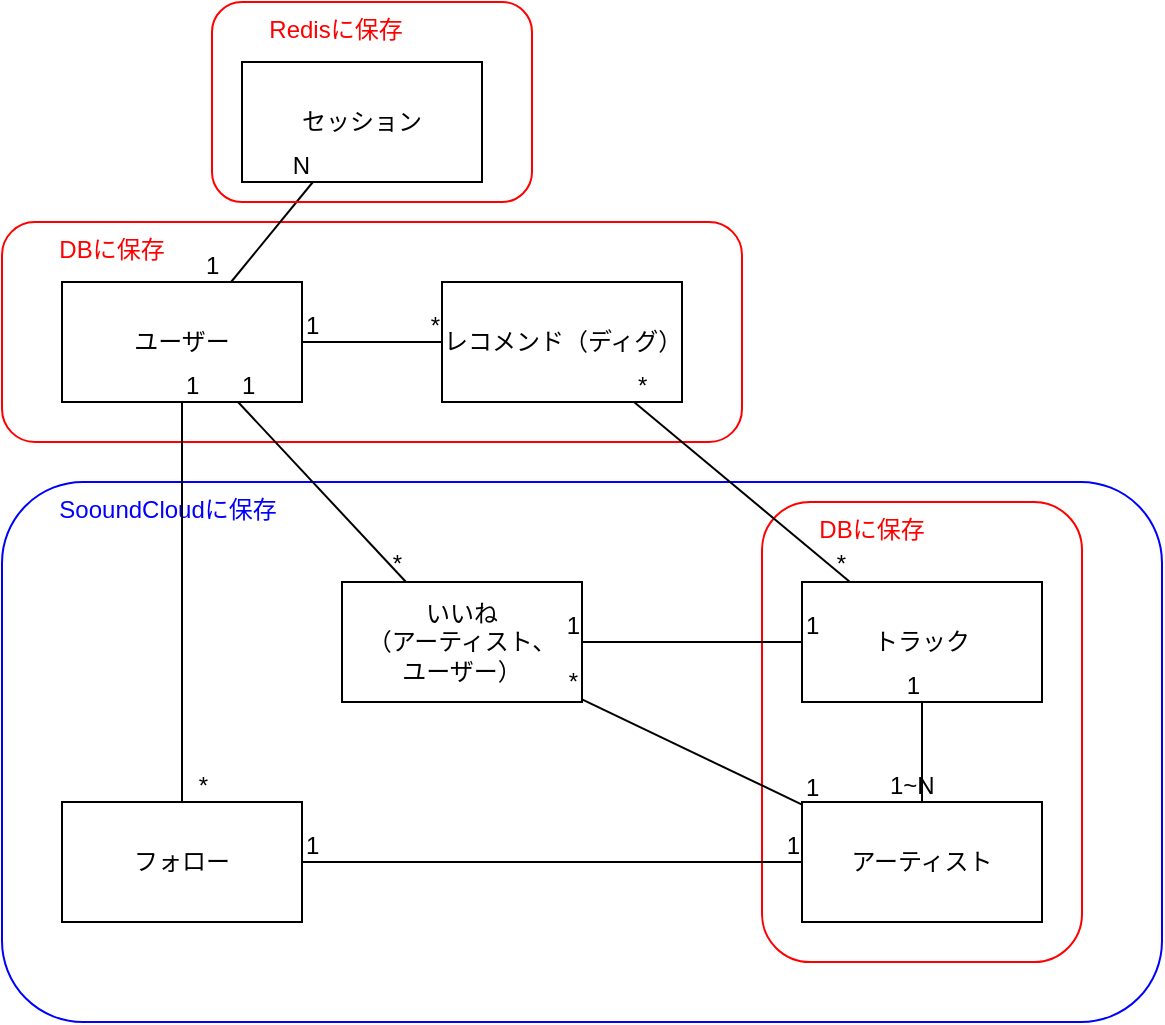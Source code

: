 <mxfile>
    <diagram id="qY3j10bF5EF_q_S8w3jg" name="ページ1">
        <mxGraphModel dx="1014" dy="460" grid="1" gridSize="10" guides="1" tooltips="1" connect="1" arrows="1" fold="1" page="1" pageScale="1" pageWidth="827" pageHeight="1169" math="0" shadow="0">
            <root>
                <mxCell id="0"/>
                <mxCell id="1" parent="0"/>
                <mxCell id="40" value="&lt;span style=&quot;text-align: center;&quot;&gt;&lt;font style=&quot;color: rgb(0, 0, 255);&quot;&gt;&lt;span style=&quot;white-space: pre;&quot;&gt;&#x9;&lt;/span&gt;SooundCloudに保存&lt;/font&gt;&lt;/span&gt;" style="rounded=1;whiteSpace=wrap;html=1;strokeColor=#0000FF;fillColor=none;align=left;verticalAlign=top;" parent="1" vertex="1">
                    <mxGeometry x="150" y="330" width="580" height="270" as="geometry"/>
                </mxCell>
                <mxCell id="49" value="&lt;font style=&quot;color: rgb(255, 0, 0);&quot;&gt;&lt;span style=&quot;white-space: pre;&quot;&gt;&#x9;&lt;/span&gt;DBに保存&lt;/font&gt;" style="rounded=1;whiteSpace=wrap;html=1;strokeColor=#FF0000;fillColor=none;align=left;verticalAlign=top;" vertex="1" parent="1">
                    <mxGeometry x="150" y="200" width="370" height="110" as="geometry"/>
                </mxCell>
                <mxCell id="48" value="&lt;font style=&quot;color: rgb(255, 0, 0);&quot;&gt;&lt;span style=&quot;white-space: pre;&quot;&gt;&#x9;&lt;/span&gt;DBに保存&lt;/font&gt;" style="rounded=1;whiteSpace=wrap;html=1;strokeColor=#FF0000;fillColor=none;align=left;verticalAlign=top;" vertex="1" parent="1">
                    <mxGeometry x="530" y="340" width="160" height="230" as="geometry"/>
                </mxCell>
                <mxCell id="2" value="ユーザー" style="rounded=0;whiteSpace=wrap;html=1;" parent="1" vertex="1">
                    <mxGeometry x="180" y="230" width="120" height="60" as="geometry"/>
                </mxCell>
                <mxCell id="3" value="セッション" style="rounded=0;whiteSpace=wrap;html=1;" parent="1" vertex="1">
                    <mxGeometry x="270" y="120" width="120" height="60" as="geometry"/>
                </mxCell>
                <mxCell id="4" value="アーティスト" style="rounded=0;whiteSpace=wrap;html=1;" parent="1" vertex="1">
                    <mxGeometry x="550" y="490" width="120" height="60" as="geometry"/>
                </mxCell>
                <mxCell id="5" value="トラック" style="rounded=0;whiteSpace=wrap;html=1;" parent="1" vertex="1">
                    <mxGeometry x="550" y="380" width="120" height="60" as="geometry"/>
                </mxCell>
                <mxCell id="6" value="レコメンド（ディグ）" style="rounded=0;whiteSpace=wrap;html=1;" parent="1" vertex="1">
                    <mxGeometry x="370" y="230" width="120" height="60" as="geometry"/>
                </mxCell>
                <mxCell id="7" value="フォロー" style="rounded=0;whiteSpace=wrap;html=1;" parent="1" vertex="1">
                    <mxGeometry x="180" y="490" width="120" height="60" as="geometry"/>
                </mxCell>
                <mxCell id="8" value="いいね&lt;div&gt;（アーティスト、&lt;/div&gt;&lt;div&gt;ユーザー）&lt;/div&gt;" style="rounded=0;whiteSpace=wrap;html=1;" parent="1" vertex="1">
                    <mxGeometry x="320" y="380" width="120" height="60" as="geometry"/>
                </mxCell>
                <mxCell id="9" value="" style="endArrow=none;html=1;rounded=0;" parent="1" source="2" target="3" edge="1">
                    <mxGeometry relative="1" as="geometry">
                        <mxPoint x="430" y="380" as="sourcePoint"/>
                        <mxPoint x="590" y="380" as="targetPoint"/>
                    </mxGeometry>
                </mxCell>
                <mxCell id="10" value="1" style="resizable=0;html=1;whiteSpace=wrap;align=left;verticalAlign=bottom;" parent="9" connectable="0" vertex="1">
                    <mxGeometry x="-1" relative="1" as="geometry">
                        <mxPoint x="-15" as="offset"/>
                    </mxGeometry>
                </mxCell>
                <mxCell id="11" value="N" style="resizable=0;html=1;whiteSpace=wrap;align=right;verticalAlign=bottom;" parent="9" connectable="0" vertex="1">
                    <mxGeometry x="1" relative="1" as="geometry"/>
                </mxCell>
                <mxCell id="12" value="" style="endArrow=none;html=1;rounded=0;" parent="1" source="2" target="7" edge="1">
                    <mxGeometry relative="1" as="geometry">
                        <mxPoint x="310" y="255" as="sourcePoint"/>
                        <mxPoint x="430" y="225" as="targetPoint"/>
                    </mxGeometry>
                </mxCell>
                <mxCell id="13" value="1" style="resizable=0;html=1;whiteSpace=wrap;align=left;verticalAlign=bottom;" parent="12" connectable="0" vertex="1">
                    <mxGeometry x="-1" relative="1" as="geometry"/>
                </mxCell>
                <mxCell id="14" value="*" style="resizable=0;html=1;whiteSpace=wrap;align=right;verticalAlign=bottom;" parent="12" connectable="0" vertex="1">
                    <mxGeometry x="1" relative="1" as="geometry">
                        <mxPoint x="14" as="offset"/>
                    </mxGeometry>
                </mxCell>
                <mxCell id="15" value="" style="endArrow=none;html=1;rounded=0;" parent="1" source="7" target="4" edge="1">
                    <mxGeometry relative="1" as="geometry">
                        <mxPoint x="260" y="255" as="sourcePoint"/>
                        <mxPoint x="380" y="225" as="targetPoint"/>
                    </mxGeometry>
                </mxCell>
                <mxCell id="16" value="1" style="resizable=0;html=1;whiteSpace=wrap;align=left;verticalAlign=bottom;" parent="15" connectable="0" vertex="1">
                    <mxGeometry x="-1" relative="1" as="geometry"/>
                </mxCell>
                <mxCell id="17" value="1" style="resizable=0;html=1;whiteSpace=wrap;align=right;verticalAlign=bottom;" parent="15" connectable="0" vertex="1">
                    <mxGeometry x="1" relative="1" as="geometry"/>
                </mxCell>
                <mxCell id="18" value="" style="endArrow=none;html=1;rounded=0;" parent="1" source="4" target="5" edge="1">
                    <mxGeometry relative="1" as="geometry">
                        <mxPoint x="260" y="295" as="sourcePoint"/>
                        <mxPoint x="310" y="315" as="targetPoint"/>
                    </mxGeometry>
                </mxCell>
                <mxCell id="19" value="1~N" style="resizable=0;html=1;whiteSpace=wrap;align=left;verticalAlign=bottom;" parent="18" connectable="0" vertex="1">
                    <mxGeometry x="-1" relative="1" as="geometry">
                        <mxPoint x="-18" as="offset"/>
                    </mxGeometry>
                </mxCell>
                <mxCell id="20" value="1" style="resizable=0;html=1;whiteSpace=wrap;align=right;verticalAlign=bottom;" parent="18" connectable="0" vertex="1">
                    <mxGeometry x="1" relative="1" as="geometry"/>
                </mxCell>
                <mxCell id="27" value="" style="endArrow=none;html=1;rounded=0;" parent="1" source="6" target="5" edge="1">
                    <mxGeometry relative="1" as="geometry">
                        <mxPoint x="250" y="300" as="sourcePoint"/>
                        <mxPoint x="250" y="370" as="targetPoint"/>
                    </mxGeometry>
                </mxCell>
                <mxCell id="28" value="*" style="resizable=0;html=1;whiteSpace=wrap;align=left;verticalAlign=bottom;" parent="27" connectable="0" vertex="1">
                    <mxGeometry x="-1" relative="1" as="geometry"/>
                </mxCell>
                <mxCell id="29" value="*" style="resizable=0;html=1;whiteSpace=wrap;align=right;verticalAlign=bottom;" parent="27" connectable="0" vertex="1">
                    <mxGeometry x="1" relative="1" as="geometry"/>
                </mxCell>
                <mxCell id="30" value="" style="endArrow=none;html=1;rounded=0;" parent="1" source="5" target="8" edge="1">
                    <mxGeometry relative="1" as="geometry">
                        <mxPoint x="570" y="370" as="sourcePoint"/>
                        <mxPoint x="570" y="440" as="targetPoint"/>
                    </mxGeometry>
                </mxCell>
                <mxCell id="31" value="1" style="resizable=0;html=1;whiteSpace=wrap;align=left;verticalAlign=bottom;" parent="30" connectable="0" vertex="1">
                    <mxGeometry x="-1" relative="1" as="geometry"/>
                </mxCell>
                <mxCell id="32" value="1" style="resizable=0;html=1;whiteSpace=wrap;align=right;verticalAlign=bottom;" parent="30" connectable="0" vertex="1">
                    <mxGeometry x="1" relative="1" as="geometry"/>
                </mxCell>
                <mxCell id="34" value="" style="endArrow=none;html=1;rounded=0;" parent="1" source="4" target="8" edge="1">
                    <mxGeometry relative="1" as="geometry">
                        <mxPoint x="523" y="300" as="sourcePoint"/>
                        <mxPoint x="428" y="360" as="targetPoint"/>
                    </mxGeometry>
                </mxCell>
                <mxCell id="35" value="1" style="resizable=0;html=1;whiteSpace=wrap;align=left;verticalAlign=bottom;" parent="34" connectable="0" vertex="1">
                    <mxGeometry x="-1" relative="1" as="geometry"/>
                </mxCell>
                <mxCell id="36" value="*" style="resizable=0;html=1;whiteSpace=wrap;align=right;verticalAlign=bottom;" parent="34" connectable="0" vertex="1">
                    <mxGeometry x="1" relative="1" as="geometry"/>
                </mxCell>
                <mxCell id="37" value="" style="endArrow=none;html=1;rounded=0;" parent="1" source="2" target="8" edge="1">
                    <mxGeometry relative="1" as="geometry">
                        <mxPoint x="510" y="450" as="sourcePoint"/>
                        <mxPoint x="470" y="420" as="targetPoint"/>
                    </mxGeometry>
                </mxCell>
                <mxCell id="38" value="1" style="resizable=0;html=1;whiteSpace=wrap;align=left;verticalAlign=bottom;" parent="37" connectable="0" vertex="1">
                    <mxGeometry x="-1" relative="1" as="geometry"/>
                </mxCell>
                <mxCell id="39" value="*" style="resizable=0;html=1;whiteSpace=wrap;align=right;verticalAlign=bottom;" parent="37" connectable="0" vertex="1">
                    <mxGeometry x="1" relative="1" as="geometry"/>
                </mxCell>
                <mxCell id="42" value="&lt;font style=&quot;color: rgb(255, 0, 0);&quot;&gt;&lt;span style=&quot;white-space: pre;&quot;&gt;&#x9;&lt;/span&gt;Redisに保存&lt;/font&gt;" style="rounded=1;whiteSpace=wrap;html=1;strokeColor=#FF0000;fillColor=none;align=left;verticalAlign=top;" parent="1" vertex="1">
                    <mxGeometry x="255" y="90" width="160" height="100" as="geometry"/>
                </mxCell>
                <mxCell id="45" value="" style="endArrow=none;html=1;rounded=0;entryX=0;entryY=0.5;entryDx=0;entryDy=0;" edge="1" parent="1" source="2" target="6">
                    <mxGeometry relative="1" as="geometry">
                        <mxPoint x="500" y="270" as="sourcePoint"/>
                        <mxPoint x="560" y="270" as="targetPoint"/>
                    </mxGeometry>
                </mxCell>
                <mxCell id="46" value="1" style="resizable=0;html=1;whiteSpace=wrap;align=left;verticalAlign=bottom;" connectable="0" vertex="1" parent="45">
                    <mxGeometry x="-1" relative="1" as="geometry"/>
                </mxCell>
                <mxCell id="47" value="*" style="resizable=0;html=1;whiteSpace=wrap;align=right;verticalAlign=bottom;" connectable="0" vertex="1" parent="45">
                    <mxGeometry x="1" relative="1" as="geometry"/>
                </mxCell>
            </root>
        </mxGraphModel>
    </diagram>
</mxfile>
